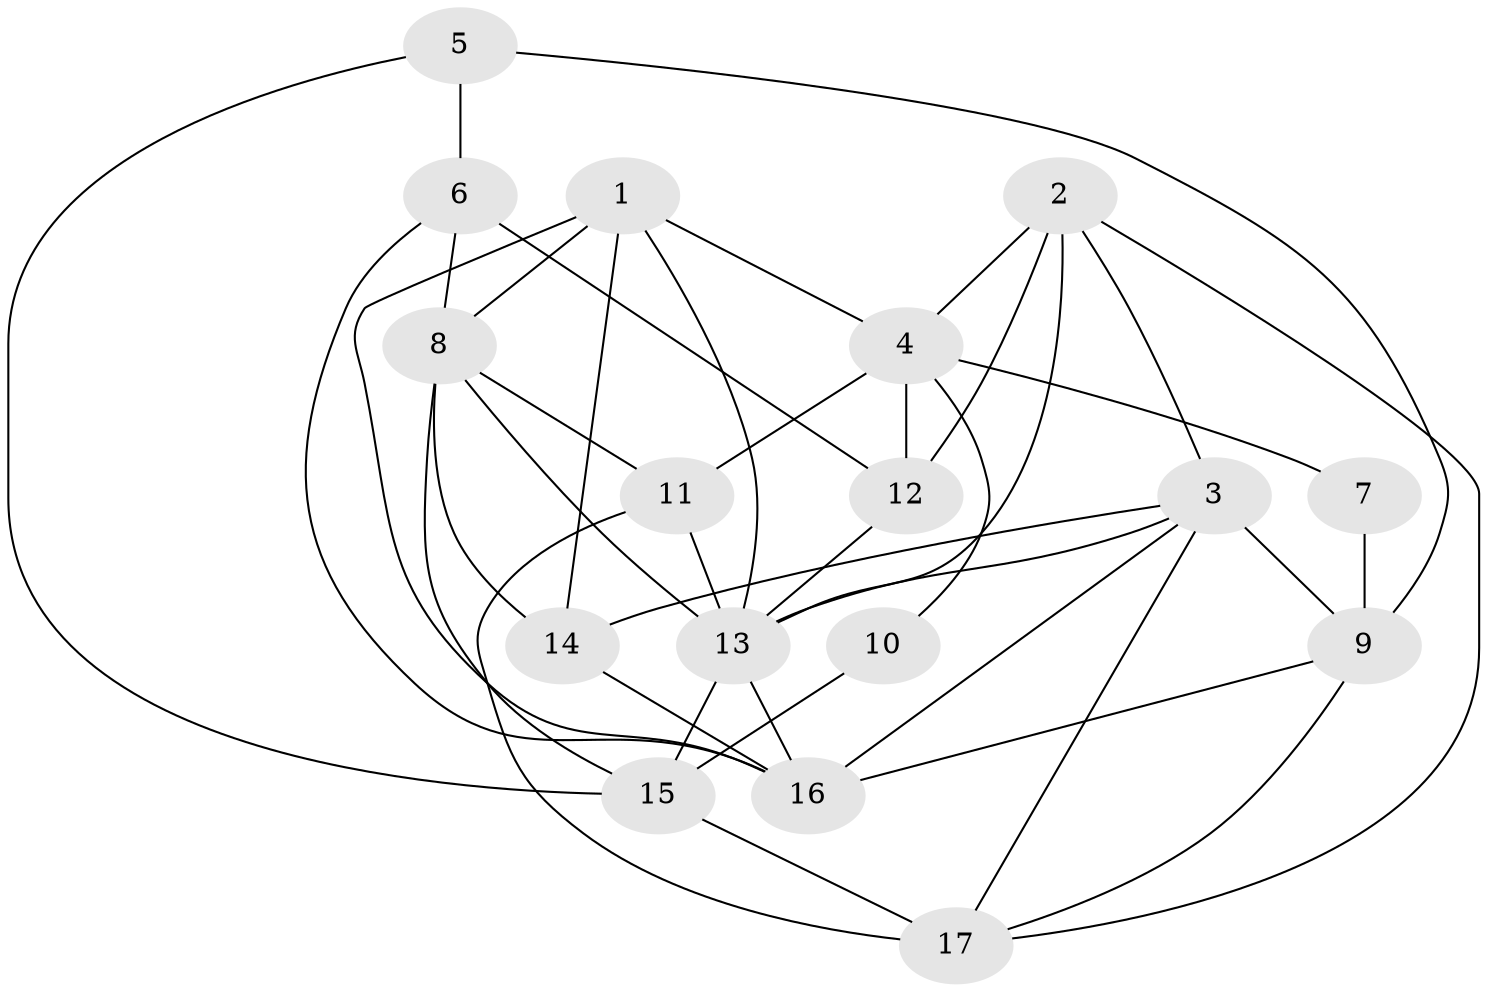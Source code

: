 // original degree distribution, {4: 1.0}
// Generated by graph-tools (version 1.1) at 2025/38/03/04/25 23:38:19]
// undirected, 17 vertices, 40 edges
graph export_dot {
  node [color=gray90,style=filled];
  1;
  2;
  3;
  4;
  5;
  6;
  7;
  8;
  9;
  10;
  11;
  12;
  13;
  14;
  15;
  16;
  17;
  1 -- 4 [weight=1.0];
  1 -- 8 [weight=1.0];
  1 -- 13 [weight=1.0];
  1 -- 14 [weight=1.0];
  1 -- 16 [weight=2.0];
  2 -- 3 [weight=2.0];
  2 -- 4 [weight=1.0];
  2 -- 12 [weight=3.0];
  2 -- 13 [weight=1.0];
  2 -- 17 [weight=1.0];
  3 -- 9 [weight=1.0];
  3 -- 13 [weight=1.0];
  3 -- 14 [weight=1.0];
  3 -- 16 [weight=2.0];
  3 -- 17 [weight=1.0];
  4 -- 7 [weight=2.0];
  4 -- 10 [weight=2.0];
  4 -- 11 [weight=1.0];
  4 -- 12 [weight=1.0];
  5 -- 6 [weight=2.0];
  5 -- 9 [weight=1.0];
  5 -- 15 [weight=1.0];
  6 -- 8 [weight=1.0];
  6 -- 12 [weight=3.0];
  6 -- 16 [weight=2.0];
  7 -- 9 [weight=4.0];
  8 -- 11 [weight=2.0];
  8 -- 13 [weight=1.0];
  8 -- 14 [weight=2.0];
  8 -- 15 [weight=1.0];
  9 -- 16 [weight=1.0];
  9 -- 17 [weight=1.0];
  10 -- 15 [weight=4.0];
  11 -- 13 [weight=1.0];
  11 -- 17 [weight=2.0];
  12 -- 13 [weight=1.0];
  13 -- 15 [weight=1.0];
  13 -- 16 [weight=1.0];
  14 -- 16 [weight=2.0];
  15 -- 17 [weight=1.0];
}
